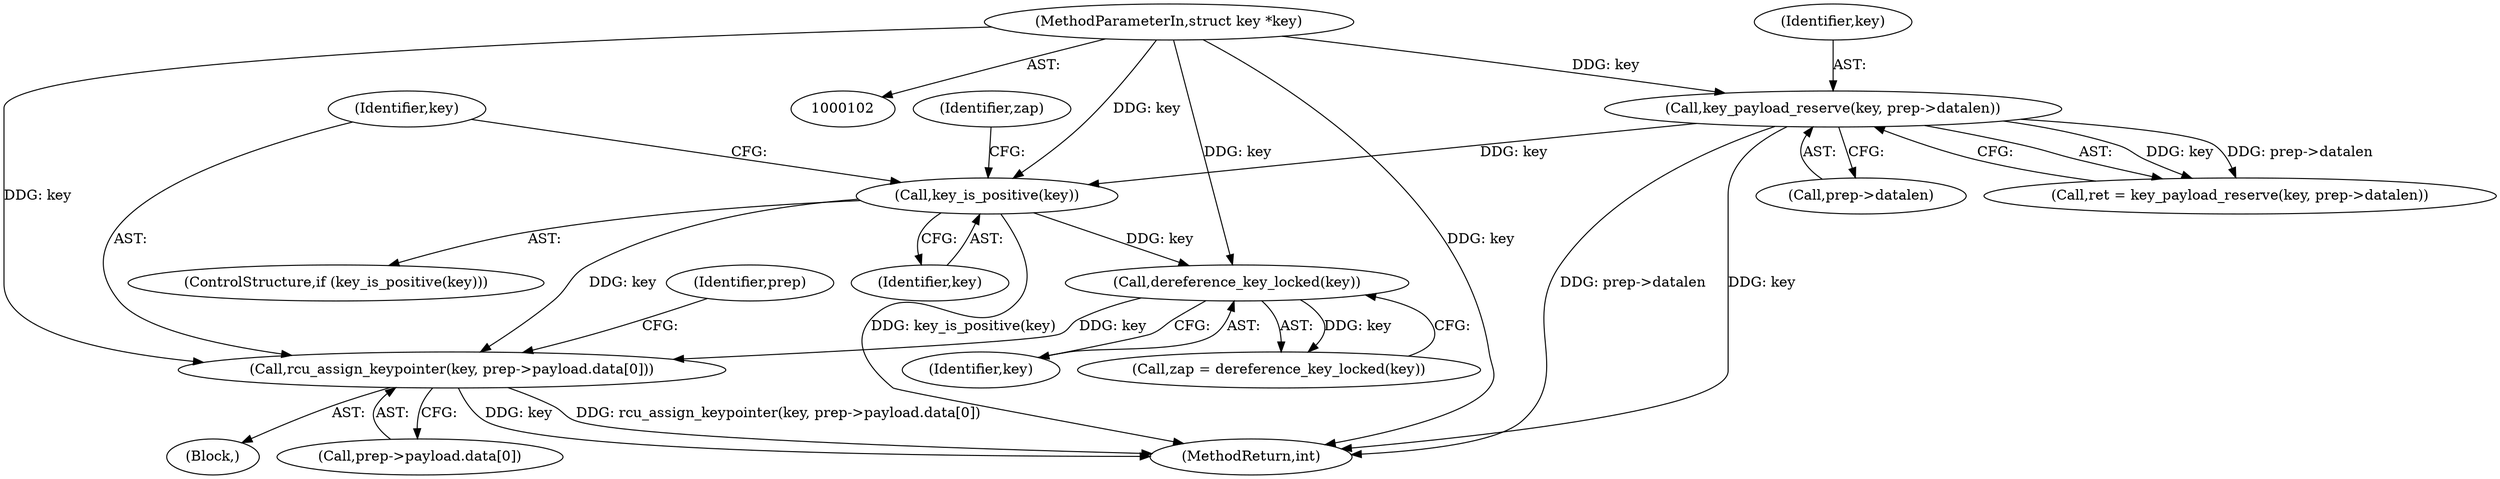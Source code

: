 digraph "0_linux_363b02dab09b3226f3bd1420dad9c72b79a42a76_18@array" {
"1000138" [label="(Call,rcu_assign_keypointer(key, prep->payload.data[0]))"];
"1000132" [label="(Call,key_is_positive(key))"];
"1000113" [label="(Call,key_payload_reserve(key, prep->datalen))"];
"1000103" [label="(MethodParameterIn,struct key *key)"];
"1000136" [label="(Call,dereference_key_locked(key))"];
"1000131" [label="(ControlStructure,if (key_is_positive(key)))"];
"1000133" [label="(Identifier,key)"];
"1000135" [label="(Identifier,zap)"];
"1000139" [label="(Identifier,key)"];
"1000103" [label="(MethodParameterIn,struct key *key)"];
"1000114" [label="(Identifier,key)"];
"1000134" [label="(Call,zap = dereference_key_locked(key))"];
"1000166" [label="(MethodReturn,int)"];
"1000137" [label="(Identifier,key)"];
"1000136" [label="(Call,dereference_key_locked(key))"];
"1000138" [label="(Call,rcu_assign_keypointer(key, prep->payload.data[0]))"];
"1000151" [label="(Identifier,prep)"];
"1000132" [label="(Call,key_is_positive(key))"];
"1000105" [label="(Block,)"];
"1000111" [label="(Call,ret = key_payload_reserve(key, prep->datalen))"];
"1000115" [label="(Call,prep->datalen)"];
"1000113" [label="(Call,key_payload_reserve(key, prep->datalen))"];
"1000140" [label="(Call,prep->payload.data[0])"];
"1000138" -> "1000105"  [label="AST: "];
"1000138" -> "1000140"  [label="CFG: "];
"1000139" -> "1000138"  [label="AST: "];
"1000140" -> "1000138"  [label="AST: "];
"1000151" -> "1000138"  [label="CFG: "];
"1000138" -> "1000166"  [label="DDG: key"];
"1000138" -> "1000166"  [label="DDG: rcu_assign_keypointer(key, prep->payload.data[0])"];
"1000132" -> "1000138"  [label="DDG: key"];
"1000136" -> "1000138"  [label="DDG: key"];
"1000103" -> "1000138"  [label="DDG: key"];
"1000132" -> "1000131"  [label="AST: "];
"1000132" -> "1000133"  [label="CFG: "];
"1000133" -> "1000132"  [label="AST: "];
"1000135" -> "1000132"  [label="CFG: "];
"1000139" -> "1000132"  [label="CFG: "];
"1000132" -> "1000166"  [label="DDG: key_is_positive(key)"];
"1000113" -> "1000132"  [label="DDG: key"];
"1000103" -> "1000132"  [label="DDG: key"];
"1000132" -> "1000136"  [label="DDG: key"];
"1000113" -> "1000111"  [label="AST: "];
"1000113" -> "1000115"  [label="CFG: "];
"1000114" -> "1000113"  [label="AST: "];
"1000115" -> "1000113"  [label="AST: "];
"1000111" -> "1000113"  [label="CFG: "];
"1000113" -> "1000166"  [label="DDG: key"];
"1000113" -> "1000166"  [label="DDG: prep->datalen"];
"1000113" -> "1000111"  [label="DDG: key"];
"1000113" -> "1000111"  [label="DDG: prep->datalen"];
"1000103" -> "1000113"  [label="DDG: key"];
"1000103" -> "1000102"  [label="AST: "];
"1000103" -> "1000166"  [label="DDG: key"];
"1000103" -> "1000136"  [label="DDG: key"];
"1000136" -> "1000134"  [label="AST: "];
"1000136" -> "1000137"  [label="CFG: "];
"1000137" -> "1000136"  [label="AST: "];
"1000134" -> "1000136"  [label="CFG: "];
"1000136" -> "1000134"  [label="DDG: key"];
}

